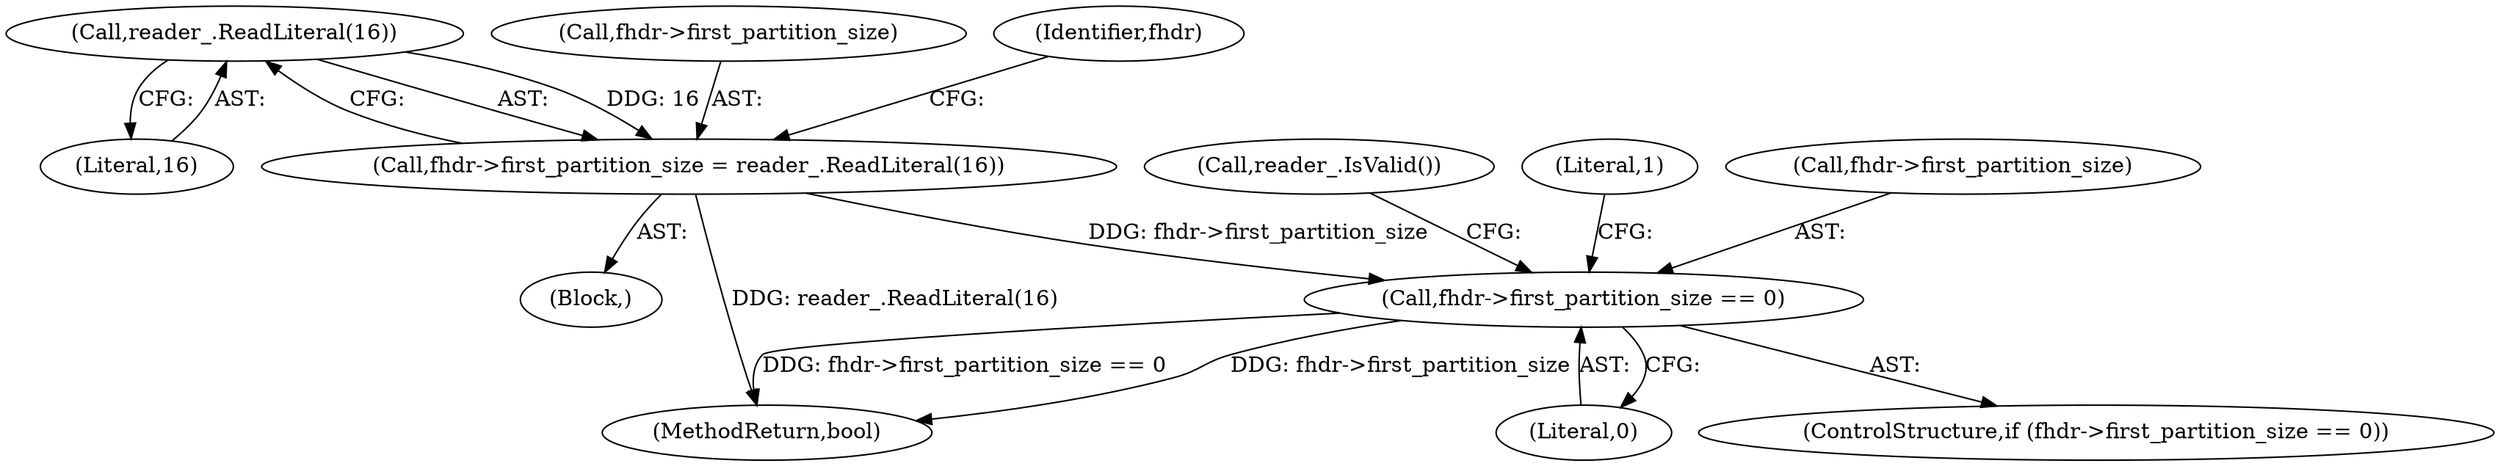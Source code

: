 digraph "0_Chrome_27c68f543e5eba779902447445dfb05ec3f5bf75_15@API" {
"1000421" [label="(Call,reader_.ReadLiteral(16))"];
"1000417" [label="(Call,fhdr->first_partition_size = reader_.ReadLiteral(16))"];
"1000424" [label="(Call,fhdr->first_partition_size == 0)"];
"1000424" [label="(Call,fhdr->first_partition_size == 0)"];
"1000428" [label="(Literal,0)"];
"1000102" [label="(Block,)"];
"1000432" [label="(Literal,1)"];
"1000425" [label="(Call,fhdr->first_partition_size)"];
"1000423" [label="(ControlStructure,if (fhdr->first_partition_size == 0))"];
"1000422" [label="(Literal,16)"];
"1000418" [label="(Call,fhdr->first_partition_size)"];
"1000438" [label="(Call,reader_.IsValid())"];
"1000426" [label="(Identifier,fhdr)"];
"1000417" [label="(Call,fhdr->first_partition_size = reader_.ReadLiteral(16))"];
"1000421" [label="(Call,reader_.ReadLiteral(16))"];
"1000453" [label="(MethodReturn,bool)"];
"1000421" -> "1000417"  [label="AST: "];
"1000421" -> "1000422"  [label="CFG: "];
"1000422" -> "1000421"  [label="AST: "];
"1000417" -> "1000421"  [label="CFG: "];
"1000421" -> "1000417"  [label="DDG: 16"];
"1000417" -> "1000102"  [label="AST: "];
"1000418" -> "1000417"  [label="AST: "];
"1000426" -> "1000417"  [label="CFG: "];
"1000417" -> "1000453"  [label="DDG: reader_.ReadLiteral(16)"];
"1000417" -> "1000424"  [label="DDG: fhdr->first_partition_size"];
"1000424" -> "1000423"  [label="AST: "];
"1000424" -> "1000428"  [label="CFG: "];
"1000425" -> "1000424"  [label="AST: "];
"1000428" -> "1000424"  [label="AST: "];
"1000432" -> "1000424"  [label="CFG: "];
"1000438" -> "1000424"  [label="CFG: "];
"1000424" -> "1000453"  [label="DDG: fhdr->first_partition_size"];
"1000424" -> "1000453"  [label="DDG: fhdr->first_partition_size == 0"];
}
